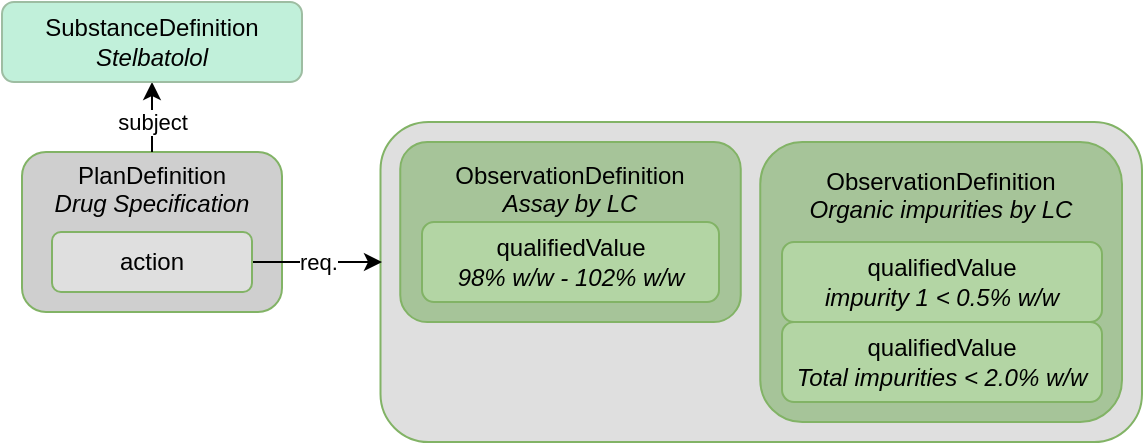 <mxfile version="21.6.8" type="device">
  <diagram id="C5RBs43oDa-KdzZeNtuy" name="Page-1">
    <mxGraphModel dx="724" dy="1603" grid="1" gridSize="10" guides="1" tooltips="1" connect="1" arrows="1" fold="1" page="1" pageScale="1" pageWidth="827" pageHeight="1169" math="0" shadow="0">
      <root>
        <mxCell id="WIyWlLk6GJQsqaUBKTNV-0" />
        <mxCell id="WIyWlLk6GJQsqaUBKTNV-1" parent="WIyWlLk6GJQsqaUBKTNV-0" />
        <mxCell id="IEeFdyCGopTc3gh3-DFE-0" value="" style="rounded=1;whiteSpace=wrap;html=1;fontSize=12;glass=0;strokeWidth=1;shadow=0;fillColor=#dfdfdf;strokeColor=#82b366;labelPosition=center;verticalLabelPosition=middle;align=center;verticalAlign=middle;" parent="WIyWlLk6GJQsqaUBKTNV-1" vertex="1">
          <mxGeometry x="209.25" y="-1070" width="380.75" height="160" as="geometry" />
        </mxCell>
        <mxCell id="uPRwFi-8ZqYW5aY9Hn0C-9" value="ObservationDefinition&lt;br&gt;&lt;i&gt;Organic impurities by LC&lt;br&gt;&lt;br&gt;&lt;br&gt;&lt;br&gt;&lt;br&gt;&lt;br&gt;&lt;br&gt;&lt;/i&gt;" style="rounded=1;whiteSpace=wrap;html=1;fontSize=12;glass=0;strokeWidth=1;shadow=0;fillColor=#A6C499;strokeColor=#82b366;labelPosition=center;verticalLabelPosition=middle;align=center;verticalAlign=middle;" parent="WIyWlLk6GJQsqaUBKTNV-1" vertex="1">
          <mxGeometry x="399.13" y="-1060" width="180.87" height="140" as="geometry" />
        </mxCell>
        <mxCell id="PtvGfc8u3fFPzmpzfyYF-18" value="PlanDefinition&lt;br&gt;&lt;i&gt;Drug Specification&lt;br&gt;&lt;br&gt;&lt;br&gt;&lt;br&gt;&lt;/i&gt;" style="rounded=1;whiteSpace=wrap;html=1;fontSize=12;glass=0;strokeWidth=1;shadow=0;fillColor=#cfcfcf;strokeColor=#82b366;" parent="WIyWlLk6GJQsqaUBKTNV-1" vertex="1">
          <mxGeometry x="30" y="-1055" width="130" height="80" as="geometry" />
        </mxCell>
        <mxCell id="PtvGfc8u3fFPzmpzfyYF-35" value="req." style="endArrow=classic;html=1;rounded=0;exitX=1;exitY=0.5;exitDx=0;exitDy=0;" parent="WIyWlLk6GJQsqaUBKTNV-1" source="Kh6UWCqLEouyqFOK7ntM-0" edge="1">
          <mxGeometry width="50" height="50" relative="1" as="geometry">
            <mxPoint x="590" y="-765" as="sourcePoint" />
            <mxPoint x="210" y="-1000" as="targetPoint" />
          </mxGeometry>
        </mxCell>
        <mxCell id="Kh6UWCqLEouyqFOK7ntM-0" value="action" style="rounded=1;whiteSpace=wrap;html=1;fontSize=12;glass=0;strokeWidth=1;shadow=0;fillColor=#dfdfdf;strokeColor=#82b366;" parent="WIyWlLk6GJQsqaUBKTNV-1" vertex="1">
          <mxGeometry x="45" y="-1015" width="100" height="30" as="geometry" />
        </mxCell>
        <mxCell id="Kh6UWCqLEouyqFOK7ntM-8" value="" style="endArrow=classic;html=1;rounded=0;exitX=0.5;exitY=0;exitDx=0;exitDy=0;entryX=0.5;entryY=1;entryDx=0;entryDy=0;" parent="WIyWlLk6GJQsqaUBKTNV-1" source="PtvGfc8u3fFPzmpzfyYF-18" target="IEeFdyCGopTc3gh3-DFE-2" edge="1">
          <mxGeometry width="50" height="50" relative="1" as="geometry">
            <mxPoint x="190" y="-980" as="sourcePoint" />
            <mxPoint x="123" y="-1100" as="targetPoint" />
          </mxGeometry>
        </mxCell>
        <mxCell id="Kh6UWCqLEouyqFOK7ntM-28" value="subject" style="edgeLabel;html=1;align=center;verticalAlign=middle;resizable=0;points=[];" parent="Kh6UWCqLEouyqFOK7ntM-8" vertex="1" connectable="0">
          <mxGeometry x="0.238" y="-3" relative="1" as="geometry">
            <mxPoint x="-3" y="6" as="offset" />
          </mxGeometry>
        </mxCell>
        <mxCell id="IEeFdyCGopTc3gh3-DFE-2" value="SubstanceDefinition&lt;br&gt;&lt;i style=&quot;border-color: var(--border-color);&quot;&gt;Stelbatolol&lt;/i&gt;" style="rounded=1;whiteSpace=wrap;html=1;fontSize=12;glass=0;strokeWidth=1;shadow=0;fillColor=#c1f0da;strokeColor=#9ebda2;" parent="WIyWlLk6GJQsqaUBKTNV-1" vertex="1">
          <mxGeometry x="20" y="-1130" width="150" height="40" as="geometry" />
        </mxCell>
        <mxCell id="uPRwFi-8ZqYW5aY9Hn0C-6" value="ObservationDefinition&lt;br&gt;&lt;i&gt;Assay by LC&lt;br&gt;&lt;br&gt;&lt;br&gt;&lt;br&gt;&lt;/i&gt;" style="rounded=1;whiteSpace=wrap;html=1;fontSize=12;glass=0;strokeWidth=1;shadow=0;fillColor=#A6C499;strokeColor=#82b366;labelPosition=center;verticalLabelPosition=middle;align=center;verticalAlign=middle;" parent="WIyWlLk6GJQsqaUBKTNV-1" vertex="1">
          <mxGeometry x="219.13" y="-1060" width="170.25" height="90" as="geometry" />
        </mxCell>
        <mxCell id="uPRwFi-8ZqYW5aY9Hn0C-7" value="qualifiedValue&lt;br&gt;&lt;i&gt;98% w/w - 102% w/w&lt;/i&gt;" style="rounded=1;whiteSpace=wrap;html=1;fontSize=12;glass=0;strokeWidth=1;shadow=0;fillColor=#b3d5a4;strokeColor=#82b366;" parent="WIyWlLk6GJQsqaUBKTNV-1" vertex="1">
          <mxGeometry x="230" y="-1020" width="148.5" height="40" as="geometry" />
        </mxCell>
        <mxCell id="uPRwFi-8ZqYW5aY9Hn0C-10" value="&lt;div&gt;qualifiedValue&lt;/div&gt;&lt;div&gt;&lt;i&gt;impurity 1 &amp;lt; 0.5% w/w&lt;/i&gt;&lt;/div&gt;" style="rounded=1;whiteSpace=wrap;html=1;fontSize=12;glass=0;strokeWidth=1;shadow=0;fillColor=#b3d5a4;strokeColor=#82b366;" parent="WIyWlLk6GJQsqaUBKTNV-1" vertex="1">
          <mxGeometry x="410.01" y="-1010" width="159.99" height="40" as="geometry" />
        </mxCell>
        <mxCell id="uPRwFi-8ZqYW5aY9Hn0C-11" value="&lt;div&gt;qualifiedValue&lt;br&gt;&lt;i&gt;&lt;span style=&quot;background-color: initial;&quot;&gt;Total impurities&amp;nbsp;&lt;/span&gt;&lt;span style=&quot;background-color: initial;&quot;&gt;&amp;lt; 2.0% w/w&lt;/span&gt;&lt;/i&gt;&lt;/div&gt;" style="rounded=1;whiteSpace=wrap;html=1;fontSize=12;glass=0;strokeWidth=1;shadow=0;fillColor=#b3d5a4;strokeColor=#82b366;" parent="WIyWlLk6GJQsqaUBKTNV-1" vertex="1">
          <mxGeometry x="410.01" y="-970" width="159.99" height="40" as="geometry" />
        </mxCell>
      </root>
    </mxGraphModel>
  </diagram>
</mxfile>

